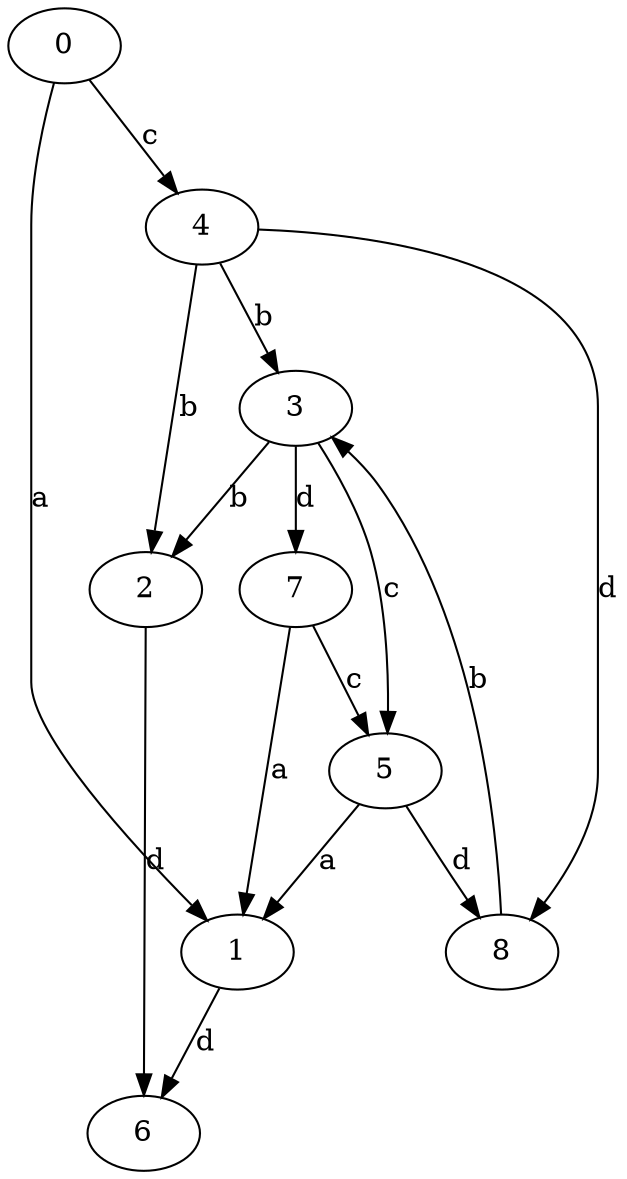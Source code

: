 strict digraph  {
0;
1;
2;
3;
4;
5;
6;
7;
8;
0 -> 1  [label=a];
0 -> 4  [label=c];
1 -> 6  [label=d];
2 -> 6  [label=d];
3 -> 2  [label=b];
3 -> 5  [label=c];
3 -> 7  [label=d];
4 -> 2  [label=b];
4 -> 3  [label=b];
4 -> 8  [label=d];
5 -> 1  [label=a];
5 -> 8  [label=d];
7 -> 1  [label=a];
7 -> 5  [label=c];
8 -> 3  [label=b];
}
